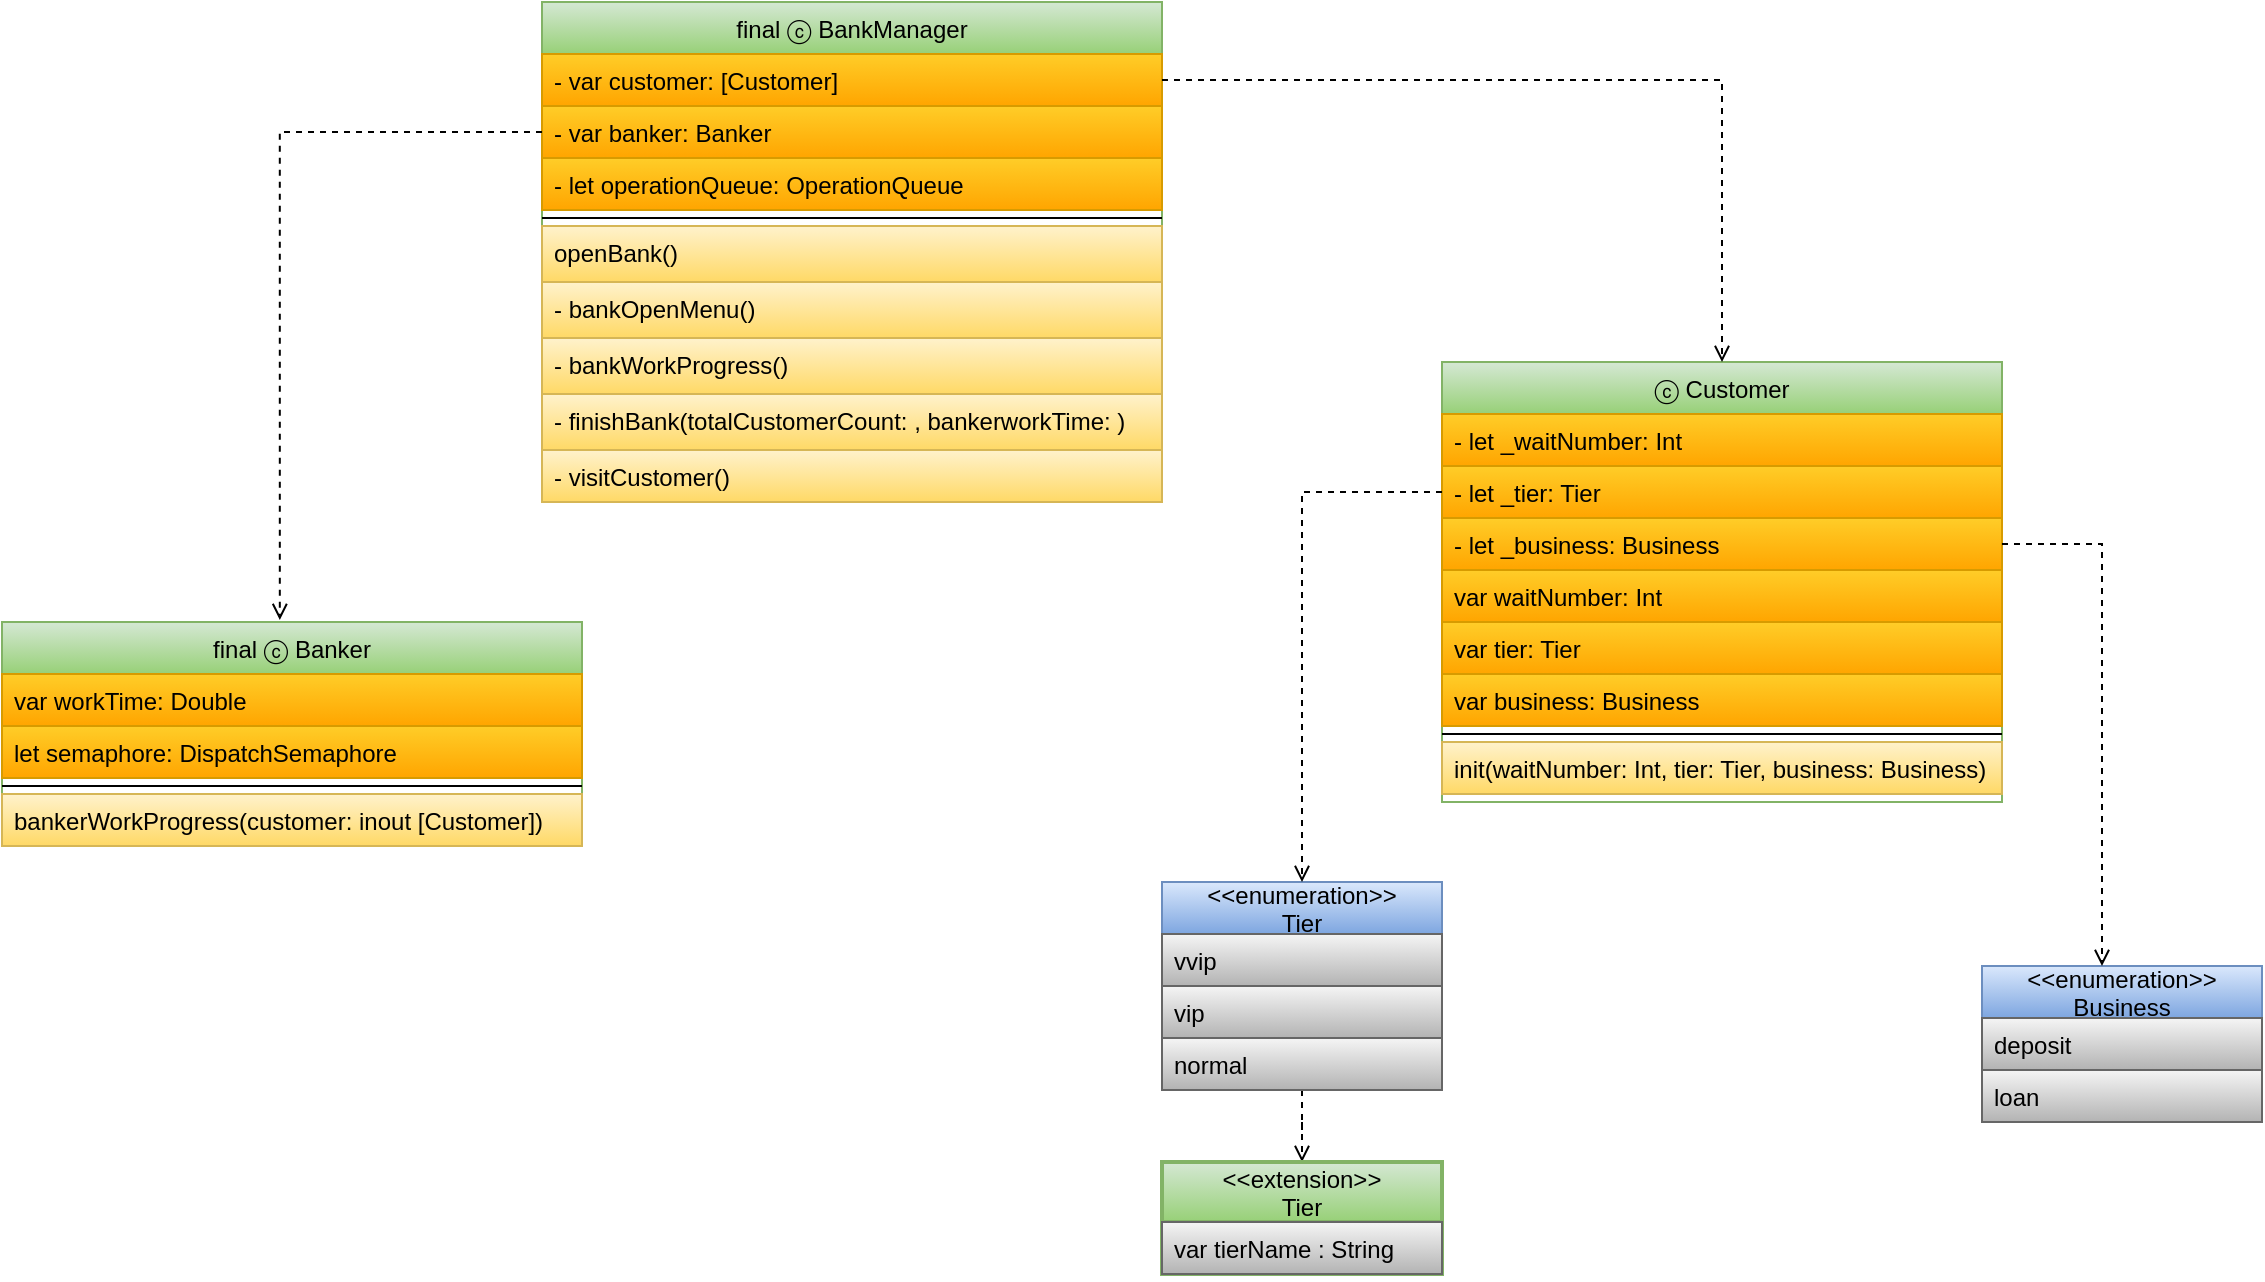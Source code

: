 <mxfile version="14.4.3" type="device"><diagram id="C5RBs43oDa-KdzZeNtuy" name="Page-1"><mxGraphModel dx="2842" dy="2891" grid="1" gridSize="10" guides="1" tooltips="1" connect="1" arrows="1" fold="1" page="1" pageScale="1" pageWidth="827" pageHeight="1169" math="0" shadow="0"><root><mxCell id="WIyWlLk6GJQsqaUBKTNV-0"/><mxCell id="WIyWlLk6GJQsqaUBKTNV-1" parent="WIyWlLk6GJQsqaUBKTNV-0"/><mxCell id="zkfFHV4jXpPFQw0GAbJ--0" value="final ⓒ BankManager" style="swimlane;fontStyle=0;align=center;verticalAlign=top;childLayout=stackLayout;horizontal=1;startSize=26;horizontalStack=0;resizeParent=1;resizeLast=0;collapsible=1;marginBottom=0;rounded=0;shadow=0;strokeWidth=1;gradientColor=#97d077;fillColor=#d5e8d4;strokeColor=#82b366;" parent="WIyWlLk6GJQsqaUBKTNV-1" vertex="1"><mxGeometry x="-680" y="-280" width="310" height="250" as="geometry"><mxRectangle x="230" y="140" width="160" height="26" as="alternateBounds"/></mxGeometry></mxCell><mxCell id="zkfFHV4jXpPFQw0GAbJ--1" value="- var customer: [Customer]" style="text;align=left;verticalAlign=top;spacingLeft=4;spacingRight=4;overflow=hidden;rotatable=0;points=[[0,0.5],[1,0.5]];portConstraint=eastwest;gradientColor=#ffa500;fillColor=#ffcd28;strokeColor=#d79b00;" parent="zkfFHV4jXpPFQw0GAbJ--0" vertex="1"><mxGeometry y="26" width="310" height="26" as="geometry"/></mxCell><mxCell id="zkfFHV4jXpPFQw0GAbJ--2" value="- var banker: Banker" style="text;align=left;verticalAlign=top;spacingLeft=4;spacingRight=4;overflow=hidden;rotatable=0;points=[[0,0.5],[1,0.5]];portConstraint=eastwest;rounded=0;shadow=0;html=0;gradientColor=#ffa500;fillColor=#ffcd28;strokeColor=#d79b00;" parent="zkfFHV4jXpPFQw0GAbJ--0" vertex="1"><mxGeometry y="52" width="310" height="26" as="geometry"/></mxCell><mxCell id="zkfFHV4jXpPFQw0GAbJ--3" value="- let operationQueue: OperationQueue" style="text;align=left;verticalAlign=top;spacingLeft=4;spacingRight=4;overflow=hidden;rotatable=0;points=[[0,0.5],[1,0.5]];portConstraint=eastwest;rounded=0;shadow=0;html=0;gradientColor=#ffa500;fillColor=#ffcd28;strokeColor=#d79b00;" parent="zkfFHV4jXpPFQw0GAbJ--0" vertex="1"><mxGeometry y="78" width="310" height="26" as="geometry"/></mxCell><mxCell id="zkfFHV4jXpPFQw0GAbJ--4" value="" style="line;html=1;strokeWidth=1;align=left;verticalAlign=middle;spacingTop=-1;spacingLeft=3;spacingRight=3;rotatable=0;labelPosition=right;points=[];portConstraint=eastwest;" parent="zkfFHV4jXpPFQw0GAbJ--0" vertex="1"><mxGeometry y="104" width="310" height="8" as="geometry"/></mxCell><mxCell id="zkfFHV4jXpPFQw0GAbJ--5" value="openBank()" style="text;align=left;verticalAlign=top;spacingLeft=4;spacingRight=4;overflow=hidden;rotatable=0;points=[[0,0.5],[1,0.5]];portConstraint=eastwest;gradientColor=#ffd966;fillColor=#fff2cc;strokeColor=#d6b656;" parent="zkfFHV4jXpPFQw0GAbJ--0" vertex="1"><mxGeometry y="112" width="310" height="28" as="geometry"/></mxCell><mxCell id="OBtzhwkD7Q8Xtk550ORp-0" value="- bankOpenMenu()" style="text;align=left;verticalAlign=top;spacingLeft=4;spacingRight=4;overflow=hidden;rotatable=0;points=[[0,0.5],[1,0.5]];portConstraint=eastwest;gradientColor=#ffd966;fillColor=#fff2cc;strokeColor=#d6b656;" vertex="1" parent="zkfFHV4jXpPFQw0GAbJ--0"><mxGeometry y="140" width="310" height="28" as="geometry"/></mxCell><mxCell id="OBtzhwkD7Q8Xtk550ORp-2" value="- bankWorkProgress()" style="text;align=left;verticalAlign=top;spacingLeft=4;spacingRight=4;overflow=hidden;rotatable=0;points=[[0,0.5],[1,0.5]];portConstraint=eastwest;gradientColor=#ffd966;fillColor=#fff2cc;strokeColor=#d6b656;" vertex="1" parent="zkfFHV4jXpPFQw0GAbJ--0"><mxGeometry y="168" width="310" height="28" as="geometry"/></mxCell><mxCell id="OBtzhwkD7Q8Xtk550ORp-3" value="- finishBank(totalCustomerCount: , bankerworkTime: )" style="text;align=left;verticalAlign=top;spacingLeft=4;spacingRight=4;overflow=hidden;rotatable=0;points=[[0,0.5],[1,0.5]];portConstraint=eastwest;gradientColor=#ffd966;fillColor=#fff2cc;strokeColor=#d6b656;" vertex="1" parent="zkfFHV4jXpPFQw0GAbJ--0"><mxGeometry y="196" width="310" height="28" as="geometry"/></mxCell><mxCell id="OBtzhwkD7Q8Xtk550ORp-4" value="- visitCustomer()" style="text;align=left;verticalAlign=top;spacingLeft=4;spacingRight=4;overflow=hidden;rotatable=0;points=[[0,0.5],[1,0.5]];portConstraint=eastwest;gradientColor=#ffd966;fillColor=#fff2cc;strokeColor=#d6b656;" vertex="1" parent="zkfFHV4jXpPFQw0GAbJ--0"><mxGeometry y="224" width="310" height="26" as="geometry"/></mxCell><mxCell id="zkfFHV4jXpPFQw0GAbJ--6" value="final ⓒ Banker" style="swimlane;fontStyle=0;align=center;verticalAlign=top;childLayout=stackLayout;horizontal=1;startSize=26;horizontalStack=0;resizeParent=1;resizeLast=0;collapsible=1;marginBottom=0;rounded=0;shadow=0;strokeWidth=1;fillColor=#d5e8d4;strokeColor=#82b366;gradientColor=#97d077;" parent="WIyWlLk6GJQsqaUBKTNV-1" vertex="1"><mxGeometry x="-950" y="30" width="290" height="112" as="geometry"><mxRectangle x="130" y="380" width="160" height="26" as="alternateBounds"/></mxGeometry></mxCell><mxCell id="zkfFHV4jXpPFQw0GAbJ--7" value="var workTime: Double" style="text;align=left;verticalAlign=top;spacingLeft=4;spacingRight=4;overflow=hidden;rotatable=0;points=[[0,0.5],[1,0.5]];portConstraint=eastwest;gradientColor=#ffa500;fillColor=#ffcd28;strokeColor=#d79b00;" parent="zkfFHV4jXpPFQw0GAbJ--6" vertex="1"><mxGeometry y="26" width="290" height="26" as="geometry"/></mxCell><mxCell id="zkfFHV4jXpPFQw0GAbJ--8" value="let semaphore: DispatchSemaphore" style="text;align=left;verticalAlign=top;spacingLeft=4;spacingRight=4;overflow=hidden;rotatable=0;points=[[0,0.5],[1,0.5]];portConstraint=eastwest;rounded=0;shadow=0;html=0;gradientColor=#ffa500;fillColor=#ffcd28;strokeColor=#d79b00;" parent="zkfFHV4jXpPFQw0GAbJ--6" vertex="1"><mxGeometry y="52" width="290" height="26" as="geometry"/></mxCell><mxCell id="zkfFHV4jXpPFQw0GAbJ--9" value="" style="line;html=1;strokeWidth=1;align=left;verticalAlign=middle;spacingTop=-1;spacingLeft=3;spacingRight=3;rotatable=0;labelPosition=right;points=[];portConstraint=eastwest;" parent="zkfFHV4jXpPFQw0GAbJ--6" vertex="1"><mxGeometry y="78" width="290" height="8" as="geometry"/></mxCell><mxCell id="OBtzhwkD7Q8Xtk550ORp-10" value="bankerWorkProgress(customer: inout [Customer])" style="text;align=left;verticalAlign=top;spacingLeft=4;spacingRight=4;overflow=hidden;rotatable=0;points=[[0,0.5],[1,0.5]];portConstraint=eastwest;rounded=0;shadow=0;html=0;gradientColor=#ffd966;fillColor=#fff2cc;strokeColor=#d6b656;" vertex="1" parent="zkfFHV4jXpPFQw0GAbJ--6"><mxGeometry y="86" width="290" height="26" as="geometry"/></mxCell><mxCell id="zkfFHV4jXpPFQw0GAbJ--17" value="ⓒ Customer" style="swimlane;fontStyle=0;align=center;verticalAlign=top;childLayout=stackLayout;horizontal=1;startSize=26;horizontalStack=0;resizeParent=1;resizeLast=0;collapsible=1;marginBottom=0;rounded=0;shadow=0;strokeWidth=1;gradientColor=#97d077;fillColor=#d5e8d4;strokeColor=#82b366;" parent="WIyWlLk6GJQsqaUBKTNV-1" vertex="1"><mxGeometry x="-230" y="-100" width="280" height="220" as="geometry"><mxRectangle x="550" y="140" width="160" height="26" as="alternateBounds"/></mxGeometry></mxCell><mxCell id="zkfFHV4jXpPFQw0GAbJ--18" value="- let _waitNumber: Int" style="text;align=left;verticalAlign=top;spacingLeft=4;spacingRight=4;overflow=hidden;rotatable=0;points=[[0,0.5],[1,0.5]];portConstraint=eastwest;gradientColor=#ffa500;fillColor=#ffcd28;strokeColor=#d79b00;" parent="zkfFHV4jXpPFQw0GAbJ--17" vertex="1"><mxGeometry y="26" width="280" height="26" as="geometry"/></mxCell><mxCell id="zkfFHV4jXpPFQw0GAbJ--19" value="- let _tier: Tier" style="text;align=left;verticalAlign=top;spacingLeft=4;spacingRight=4;overflow=hidden;rotatable=0;points=[[0,0.5],[1,0.5]];portConstraint=eastwest;rounded=0;shadow=0;html=0;gradientColor=#ffa500;fillColor=#ffcd28;strokeColor=#d79b00;" parent="zkfFHV4jXpPFQw0GAbJ--17" vertex="1"><mxGeometry y="52" width="280" height="26" as="geometry"/></mxCell><mxCell id="zkfFHV4jXpPFQw0GAbJ--20" value="- let _business: Business" style="text;align=left;verticalAlign=top;spacingLeft=4;spacingRight=4;overflow=hidden;rotatable=0;points=[[0,0.5],[1,0.5]];portConstraint=eastwest;rounded=0;shadow=0;html=0;gradientColor=#ffa500;fillColor=#ffcd28;strokeColor=#d79b00;" parent="zkfFHV4jXpPFQw0GAbJ--17" vertex="1"><mxGeometry y="78" width="280" height="26" as="geometry"/></mxCell><mxCell id="zkfFHV4jXpPFQw0GAbJ--21" value="var waitNumber: Int" style="text;align=left;verticalAlign=top;spacingLeft=4;spacingRight=4;overflow=hidden;rotatable=0;points=[[0,0.5],[1,0.5]];portConstraint=eastwest;rounded=0;shadow=0;html=0;gradientColor=#ffa500;fillColor=#ffcd28;strokeColor=#d79b00;" parent="zkfFHV4jXpPFQw0GAbJ--17" vertex="1"><mxGeometry y="104" width="280" height="26" as="geometry"/></mxCell><mxCell id="zkfFHV4jXpPFQw0GAbJ--22" value="var tier: Tier" style="text;align=left;verticalAlign=top;spacingLeft=4;spacingRight=4;overflow=hidden;rotatable=0;points=[[0,0.5],[1,0.5]];portConstraint=eastwest;rounded=0;shadow=0;html=0;gradientColor=#ffa500;fillColor=#ffcd28;strokeColor=#d79b00;" parent="zkfFHV4jXpPFQw0GAbJ--17" vertex="1"><mxGeometry y="130" width="280" height="26" as="geometry"/></mxCell><mxCell id="zkfFHV4jXpPFQw0GAbJ--24" value="var business: Business" style="text;align=left;verticalAlign=top;spacingLeft=4;spacingRight=4;overflow=hidden;rotatable=0;points=[[0,0.5],[1,0.5]];portConstraint=eastwest;gradientColor=#ffa500;fillColor=#ffcd28;strokeColor=#d79b00;" parent="zkfFHV4jXpPFQw0GAbJ--17" vertex="1"><mxGeometry y="156" width="280" height="26" as="geometry"/></mxCell><mxCell id="zkfFHV4jXpPFQw0GAbJ--23" value="" style="line;html=1;strokeWidth=1;align=left;verticalAlign=middle;spacingTop=-1;spacingLeft=3;spacingRight=3;rotatable=0;labelPosition=right;points=[];portConstraint=eastwest;" parent="zkfFHV4jXpPFQw0GAbJ--17" vertex="1"><mxGeometry y="182" width="280" height="8" as="geometry"/></mxCell><mxCell id="zkfFHV4jXpPFQw0GAbJ--25" value="init(waitNumber: Int, tier: Tier, business: Business)" style="text;align=left;verticalAlign=top;spacingLeft=4;spacingRight=4;overflow=hidden;rotatable=0;points=[[0,0.5],[1,0.5]];portConstraint=eastwest;gradientColor=#ffd966;fillColor=#fff2cc;strokeColor=#d6b656;" parent="zkfFHV4jXpPFQw0GAbJ--17" vertex="1"><mxGeometry y="190" width="280" height="26" as="geometry"/></mxCell><mxCell id="OBtzhwkD7Q8Xtk550ORp-36" style="edgeStyle=orthogonalEdgeStyle;rounded=0;orthogonalLoop=1;jettySize=auto;html=1;entryX=0.5;entryY=0;entryDx=0;entryDy=0;dashed=1;endArrow=open;endFill=0;" edge="1" parent="WIyWlLk6GJQsqaUBKTNV-1" source="OBtzhwkD7Q8Xtk550ORp-12" target="OBtzhwkD7Q8Xtk550ORp-32"><mxGeometry relative="1" as="geometry"/></mxCell><mxCell id="OBtzhwkD7Q8Xtk550ORp-12" value="&lt;&lt;enumeration&gt;&gt;&#10;Tier" style="swimlane;fontStyle=0;childLayout=stackLayout;horizontal=1;startSize=26;fillColor=#dae8fc;horizontalStack=0;resizeParent=1;resizeParentMax=0;resizeLast=0;collapsible=1;marginBottom=0;gradientColor=#7ea6e0;strokeColor=#6c8ebf;" vertex="1" parent="WIyWlLk6GJQsqaUBKTNV-1"><mxGeometry x="-370" y="160" width="140" height="104" as="geometry"/></mxCell><mxCell id="OBtzhwkD7Q8Xtk550ORp-13" value="vvip" style="text;strokeColor=#666666;fillColor=#f5f5f5;align=left;verticalAlign=top;spacingLeft=4;spacingRight=4;overflow=hidden;rotatable=0;points=[[0,0.5],[1,0.5]];portConstraint=eastwest;gradientColor=#b3b3b3;" vertex="1" parent="OBtzhwkD7Q8Xtk550ORp-12"><mxGeometry y="26" width="140" height="26" as="geometry"/></mxCell><mxCell id="OBtzhwkD7Q8Xtk550ORp-14" value="vip" style="text;strokeColor=#666666;fillColor=#f5f5f5;align=left;verticalAlign=top;spacingLeft=4;spacingRight=4;overflow=hidden;rotatable=0;points=[[0,0.5],[1,0.5]];portConstraint=eastwest;gradientColor=#b3b3b3;" vertex="1" parent="OBtzhwkD7Q8Xtk550ORp-12"><mxGeometry y="52" width="140" height="26" as="geometry"/></mxCell><mxCell id="OBtzhwkD7Q8Xtk550ORp-15" value="normal" style="text;strokeColor=#666666;fillColor=#f5f5f5;align=left;verticalAlign=top;spacingLeft=4;spacingRight=4;overflow=hidden;rotatable=0;points=[[0,0.5],[1,0.5]];portConstraint=eastwest;gradientColor=#b3b3b3;" vertex="1" parent="OBtzhwkD7Q8Xtk550ORp-12"><mxGeometry y="78" width="140" height="26" as="geometry"/></mxCell><mxCell id="OBtzhwkD7Q8Xtk550ORp-17" value="&lt;&lt;enumeration&gt;&gt;&#10;Business" style="swimlane;fontStyle=0;childLayout=stackLayout;horizontal=1;startSize=26;fillColor=#dae8fc;horizontalStack=0;resizeParent=1;resizeParentMax=0;resizeLast=0;collapsible=1;marginBottom=0;gradientColor=#7ea6e0;strokeColor=#6c8ebf;" vertex="1" parent="WIyWlLk6GJQsqaUBKTNV-1"><mxGeometry x="40" y="202" width="140" height="78" as="geometry"/></mxCell><mxCell id="OBtzhwkD7Q8Xtk550ORp-18" value="deposit" style="text;strokeColor=#666666;fillColor=#f5f5f5;align=left;verticalAlign=top;spacingLeft=4;spacingRight=4;overflow=hidden;rotatable=0;points=[[0,0.5],[1,0.5]];portConstraint=eastwest;gradientColor=#b3b3b3;" vertex="1" parent="OBtzhwkD7Q8Xtk550ORp-17"><mxGeometry y="26" width="140" height="26" as="geometry"/></mxCell><mxCell id="OBtzhwkD7Q8Xtk550ORp-19" value="loan" style="text;strokeColor=#666666;fillColor=#f5f5f5;align=left;verticalAlign=top;spacingLeft=4;spacingRight=4;overflow=hidden;rotatable=0;points=[[0,0.5],[1,0.5]];portConstraint=eastwest;gradientColor=#b3b3b3;" vertex="1" parent="OBtzhwkD7Q8Xtk550ORp-17"><mxGeometry y="52" width="140" height="26" as="geometry"/></mxCell><mxCell id="OBtzhwkD7Q8Xtk550ORp-24" style="edgeStyle=orthogonalEdgeStyle;rounded=0;orthogonalLoop=1;jettySize=auto;html=1;dashed=1;endArrow=open;endFill=0;entryX=0.5;entryY=0;entryDx=0;entryDy=0;" edge="1" parent="WIyWlLk6GJQsqaUBKTNV-1" source="zkfFHV4jXpPFQw0GAbJ--1" target="zkfFHV4jXpPFQw0GAbJ--17"><mxGeometry relative="1" as="geometry"><mxPoint x="-90" y="-110" as="targetPoint"/><Array as="points"><mxPoint x="-90" y="-241"/></Array></mxGeometry></mxCell><mxCell id="OBtzhwkD7Q8Xtk550ORp-25" style="edgeStyle=orthogonalEdgeStyle;rounded=0;orthogonalLoop=1;jettySize=auto;html=1;entryX=0.479;entryY=-0.009;entryDx=0;entryDy=0;entryPerimeter=0;dashed=1;endArrow=open;endFill=0;" edge="1" parent="WIyWlLk6GJQsqaUBKTNV-1" source="zkfFHV4jXpPFQw0GAbJ--2" target="zkfFHV4jXpPFQw0GAbJ--6"><mxGeometry relative="1" as="geometry"/></mxCell><mxCell id="OBtzhwkD7Q8Xtk550ORp-26" style="edgeStyle=orthogonalEdgeStyle;rounded=0;orthogonalLoop=1;jettySize=auto;html=1;dashed=1;endArrow=open;endFill=0;" edge="1" parent="WIyWlLk6GJQsqaUBKTNV-1" source="zkfFHV4jXpPFQw0GAbJ--19" target="OBtzhwkD7Q8Xtk550ORp-12"><mxGeometry relative="1" as="geometry"/></mxCell><mxCell id="OBtzhwkD7Q8Xtk550ORp-27" style="edgeStyle=orthogonalEdgeStyle;rounded=0;orthogonalLoop=1;jettySize=auto;html=1;dashed=1;endArrow=open;endFill=0;" edge="1" parent="WIyWlLk6GJQsqaUBKTNV-1" source="zkfFHV4jXpPFQw0GAbJ--20"><mxGeometry relative="1" as="geometry"><mxPoint x="100" y="202" as="targetPoint"/><Array as="points"><mxPoint x="100" y="-9"/><mxPoint x="100" y="202"/></Array></mxGeometry></mxCell><mxCell id="OBtzhwkD7Q8Xtk550ORp-32" value="&lt;&lt;extension&gt;&gt;&#10;Tier" style="swimlane;fontStyle=0;childLayout=stackLayout;horizontal=1;startSize=30;fillColor=#d5e8d4;horizontalStack=0;resizeParent=1;resizeParentMax=0;resizeLast=0;collapsible=1;marginBottom=0;strokeWidth=2;gradientColor=#97d077;strokeColor=#82b366;" vertex="1" parent="WIyWlLk6GJQsqaUBKTNV-1"><mxGeometry x="-370" y="300" width="140" height="56" as="geometry"/></mxCell><mxCell id="OBtzhwkD7Q8Xtk550ORp-33" value="var tierName : String" style="text;strokeColor=#666666;fillColor=#f5f5f5;align=left;verticalAlign=top;spacingLeft=4;spacingRight=4;overflow=hidden;rotatable=0;points=[[0,0.5],[1,0.5]];portConstraint=eastwest;gradientColor=#b3b3b3;" vertex="1" parent="OBtzhwkD7Q8Xtk550ORp-32"><mxGeometry y="30" width="140" height="26" as="geometry"/></mxCell></root></mxGraphModel></diagram></mxfile>